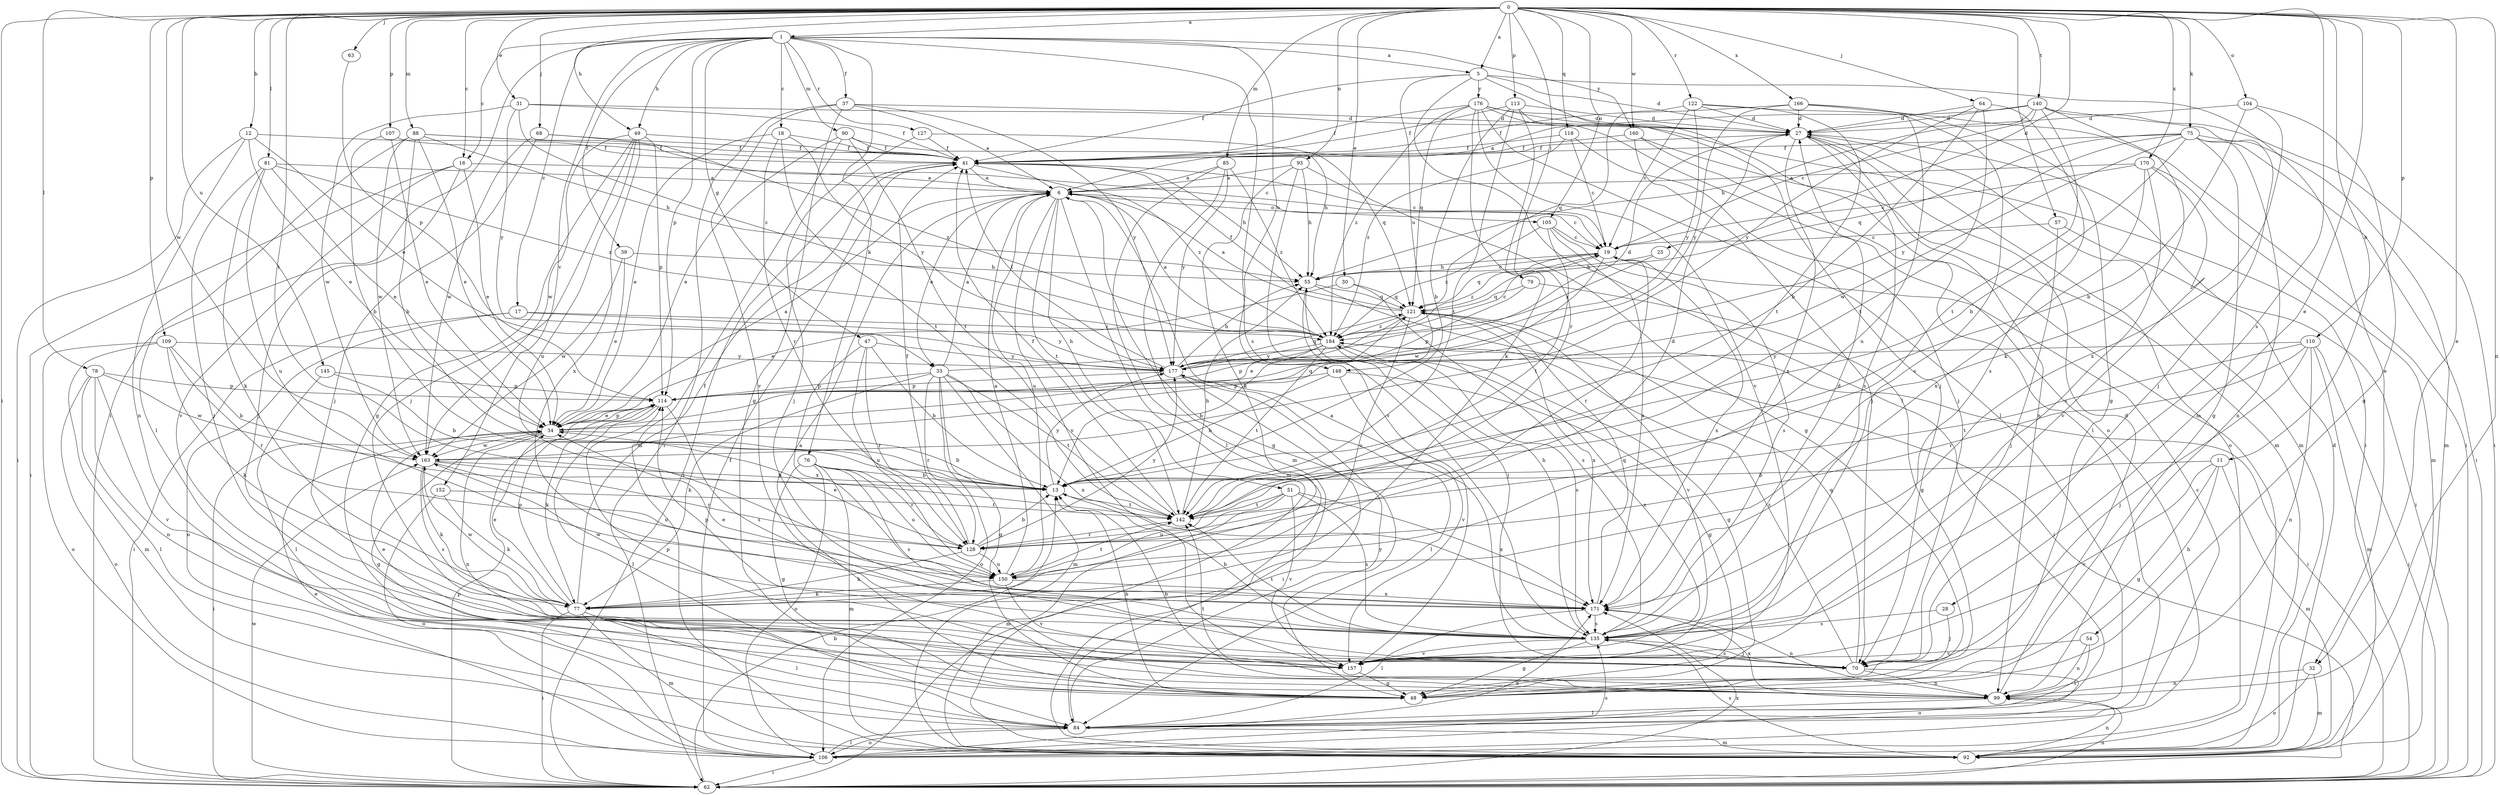 strict digraph  {
0;
1;
5;
6;
11;
12;
13;
16;
17;
18;
19;
25;
27;
28;
30;
31;
32;
33;
34;
37;
39;
41;
47;
48;
49;
51;
54;
55;
57;
62;
63;
64;
68;
70;
75;
76;
77;
78;
79;
81;
84;
85;
88;
90;
92;
93;
99;
104;
105;
106;
107;
109;
110;
113;
114;
118;
121;
122;
127;
128;
135;
140;
142;
145;
148;
150;
152;
157;
160;
163;
166;
170;
171;
176;
177;
184;
0 -> 1  [label=a];
0 -> 5  [label=a];
0 -> 11  [label=b];
0 -> 12  [label=b];
0 -> 16  [label=c];
0 -> 25  [label=d];
0 -> 28  [label=e];
0 -> 30  [label=e];
0 -> 31  [label=e];
0 -> 32  [label=e];
0 -> 49  [label=h];
0 -> 57  [label=i];
0 -> 62  [label=i];
0 -> 63  [label=j];
0 -> 64  [label=j];
0 -> 68  [label=j];
0 -> 75  [label=k];
0 -> 78  [label=l];
0 -> 79  [label=l];
0 -> 81  [label=l];
0 -> 85  [label=m];
0 -> 88  [label=m];
0 -> 93  [label=n];
0 -> 99  [label=n];
0 -> 104  [label=o];
0 -> 105  [label=o];
0 -> 107  [label=p];
0 -> 109  [label=p];
0 -> 110  [label=p];
0 -> 113  [label=p];
0 -> 118  [label=q];
0 -> 122  [label=r];
0 -> 135  [label=s];
0 -> 140  [label=t];
0 -> 142  [label=t];
0 -> 145  [label=u];
0 -> 160  [label=w];
0 -> 163  [label=w];
0 -> 166  [label=x];
0 -> 170  [label=x];
1 -> 5  [label=a];
1 -> 16  [label=c];
1 -> 17  [label=c];
1 -> 18  [label=c];
1 -> 37  [label=f];
1 -> 39  [label=f];
1 -> 47  [label=g];
1 -> 49  [label=h];
1 -> 62  [label=i];
1 -> 76  [label=k];
1 -> 90  [label=m];
1 -> 114  [label=p];
1 -> 127  [label=r];
1 -> 135  [label=s];
1 -> 148  [label=u];
1 -> 152  [label=v];
1 -> 160  [label=y];
5 -> 27  [label=d];
5 -> 32  [label=e];
5 -> 41  [label=f];
5 -> 84  [label=l];
5 -> 92  [label=m];
5 -> 148  [label=u];
5 -> 176  [label=y];
6 -> 19  [label=c];
6 -> 33  [label=e];
6 -> 48  [label=g];
6 -> 51  [label=h];
6 -> 92  [label=m];
6 -> 105  [label=o];
6 -> 142  [label=t];
6 -> 150  [label=u];
6 -> 157  [label=v];
11 -> 13  [label=b];
11 -> 48  [label=g];
11 -> 54  [label=h];
11 -> 92  [label=m];
11 -> 157  [label=v];
12 -> 33  [label=e];
12 -> 34  [label=e];
12 -> 41  [label=f];
12 -> 62  [label=i];
12 -> 99  [label=n];
13 -> 142  [label=t];
13 -> 177  [label=y];
16 -> 6  [label=a];
16 -> 34  [label=e];
16 -> 62  [label=i];
16 -> 70  [label=j];
16 -> 157  [label=v];
17 -> 62  [label=i];
17 -> 106  [label=o];
17 -> 177  [label=y];
17 -> 184  [label=z];
18 -> 34  [label=e];
18 -> 41  [label=f];
18 -> 128  [label=r];
18 -> 142  [label=t];
18 -> 177  [label=y];
19 -> 55  [label=h];
19 -> 121  [label=q];
19 -> 128  [label=r];
19 -> 163  [label=w];
19 -> 171  [label=x];
19 -> 184  [label=z];
25 -> 55  [label=h];
25 -> 184  [label=z];
27 -> 41  [label=f];
27 -> 92  [label=m];
27 -> 99  [label=n];
27 -> 106  [label=o];
27 -> 135  [label=s];
27 -> 171  [label=x];
28 -> 70  [label=j];
28 -> 135  [label=s];
30 -> 34  [label=e];
30 -> 121  [label=q];
30 -> 135  [label=s];
31 -> 27  [label=d];
31 -> 41  [label=f];
31 -> 163  [label=w];
31 -> 177  [label=y];
31 -> 184  [label=z];
32 -> 92  [label=m];
32 -> 99  [label=n];
32 -> 106  [label=o];
33 -> 6  [label=a];
33 -> 27  [label=d];
33 -> 48  [label=g];
33 -> 77  [label=k];
33 -> 92  [label=m];
33 -> 106  [label=o];
33 -> 114  [label=p];
33 -> 128  [label=r];
33 -> 142  [label=t];
33 -> 171  [label=x];
34 -> 6  [label=a];
34 -> 13  [label=b];
34 -> 48  [label=g];
34 -> 62  [label=i];
34 -> 99  [label=n];
34 -> 114  [label=p];
34 -> 121  [label=q];
34 -> 163  [label=w];
37 -> 6  [label=a];
37 -> 27  [label=d];
37 -> 48  [label=g];
37 -> 62  [label=i];
37 -> 157  [label=v];
37 -> 177  [label=y];
39 -> 34  [label=e];
39 -> 55  [label=h];
39 -> 163  [label=w];
41 -> 6  [label=a];
41 -> 19  [label=c];
41 -> 55  [label=h];
41 -> 62  [label=i];
41 -> 184  [label=z];
47 -> 13  [label=b];
47 -> 128  [label=r];
47 -> 150  [label=u];
47 -> 171  [label=x];
47 -> 177  [label=y];
48 -> 6  [label=a];
48 -> 13  [label=b];
49 -> 41  [label=f];
49 -> 48  [label=g];
49 -> 70  [label=j];
49 -> 114  [label=p];
49 -> 150  [label=u];
49 -> 163  [label=w];
49 -> 171  [label=x];
51 -> 92  [label=m];
51 -> 135  [label=s];
51 -> 142  [label=t];
51 -> 150  [label=u];
51 -> 157  [label=v];
51 -> 171  [label=x];
54 -> 84  [label=l];
54 -> 99  [label=n];
54 -> 157  [label=v];
55 -> 19  [label=c];
55 -> 62  [label=i];
55 -> 70  [label=j];
55 -> 121  [label=q];
57 -> 19  [label=c];
57 -> 62  [label=i];
57 -> 70  [label=j];
62 -> 13  [label=b];
62 -> 99  [label=n];
62 -> 114  [label=p];
62 -> 163  [label=w];
62 -> 171  [label=x];
63 -> 114  [label=p];
64 -> 13  [label=b];
64 -> 27  [label=d];
64 -> 135  [label=s];
64 -> 142  [label=t];
64 -> 177  [label=y];
68 -> 41  [label=f];
68 -> 70  [label=j];
68 -> 163  [label=w];
68 -> 184  [label=z];
70 -> 99  [label=n];
70 -> 106  [label=o];
70 -> 121  [label=q];
70 -> 135  [label=s];
70 -> 184  [label=z];
75 -> 13  [label=b];
75 -> 41  [label=f];
75 -> 48  [label=g];
75 -> 62  [label=i];
75 -> 92  [label=m];
75 -> 99  [label=n];
75 -> 121  [label=q];
75 -> 163  [label=w];
75 -> 177  [label=y];
76 -> 13  [label=b];
76 -> 48  [label=g];
76 -> 92  [label=m];
76 -> 106  [label=o];
76 -> 128  [label=r];
76 -> 135  [label=s];
76 -> 150  [label=u];
77 -> 34  [label=e];
77 -> 41  [label=f];
77 -> 62  [label=i];
77 -> 84  [label=l];
77 -> 92  [label=m];
77 -> 114  [label=p];
77 -> 163  [label=w];
78 -> 84  [label=l];
78 -> 99  [label=n];
78 -> 106  [label=o];
78 -> 114  [label=p];
78 -> 157  [label=v];
78 -> 163  [label=w];
79 -> 48  [label=g];
79 -> 114  [label=p];
79 -> 121  [label=q];
81 -> 6  [label=a];
81 -> 34  [label=e];
81 -> 70  [label=j];
81 -> 77  [label=k];
81 -> 150  [label=u];
81 -> 184  [label=z];
84 -> 19  [label=c];
84 -> 92  [label=m];
84 -> 106  [label=o];
84 -> 177  [label=y];
85 -> 6  [label=a];
85 -> 84  [label=l];
85 -> 92  [label=m];
85 -> 177  [label=y];
85 -> 184  [label=z];
88 -> 13  [label=b];
88 -> 19  [label=c];
88 -> 34  [label=e];
88 -> 41  [label=f];
88 -> 55  [label=h];
88 -> 84  [label=l];
88 -> 163  [label=w];
90 -> 34  [label=e];
90 -> 41  [label=f];
90 -> 55  [label=h];
90 -> 92  [label=m];
90 -> 142  [label=t];
92 -> 27  [label=d];
92 -> 99  [label=n];
92 -> 135  [label=s];
93 -> 6  [label=a];
93 -> 48  [label=g];
93 -> 55  [label=h];
93 -> 77  [label=k];
93 -> 157  [label=v];
99 -> 13  [label=b];
99 -> 27  [label=d];
99 -> 84  [label=l];
99 -> 114  [label=p];
99 -> 142  [label=t];
99 -> 171  [label=x];
104 -> 13  [label=b];
104 -> 27  [label=d];
104 -> 48  [label=g];
104 -> 171  [label=x];
105 -> 19  [label=c];
105 -> 135  [label=s];
105 -> 142  [label=t];
105 -> 171  [label=x];
105 -> 184  [label=z];
106 -> 34  [label=e];
106 -> 41  [label=f];
106 -> 62  [label=i];
106 -> 84  [label=l];
106 -> 135  [label=s];
106 -> 171  [label=x];
107 -> 13  [label=b];
107 -> 34  [label=e];
107 -> 41  [label=f];
109 -> 13  [label=b];
109 -> 77  [label=k];
109 -> 92  [label=m];
109 -> 106  [label=o];
109 -> 128  [label=r];
109 -> 177  [label=y];
110 -> 62  [label=i];
110 -> 70  [label=j];
110 -> 92  [label=m];
110 -> 99  [label=n];
110 -> 128  [label=r];
110 -> 142  [label=t];
110 -> 177  [label=y];
113 -> 13  [label=b];
113 -> 27  [label=d];
113 -> 41  [label=f];
113 -> 70  [label=j];
113 -> 128  [label=r];
113 -> 142  [label=t];
114 -> 34  [label=e];
114 -> 77  [label=k];
114 -> 84  [label=l];
114 -> 135  [label=s];
118 -> 19  [label=c];
118 -> 41  [label=f];
118 -> 70  [label=j];
118 -> 184  [label=z];
121 -> 6  [label=a];
121 -> 34  [label=e];
121 -> 41  [label=f];
121 -> 150  [label=u];
121 -> 157  [label=v];
121 -> 171  [label=x];
121 -> 184  [label=z];
122 -> 19  [label=c];
122 -> 27  [label=d];
122 -> 121  [label=q];
122 -> 135  [label=s];
122 -> 142  [label=t];
122 -> 177  [label=y];
127 -> 41  [label=f];
127 -> 70  [label=j];
127 -> 121  [label=q];
128 -> 13  [label=b];
128 -> 27  [label=d];
128 -> 34  [label=e];
128 -> 41  [label=f];
128 -> 77  [label=k];
128 -> 150  [label=u];
128 -> 177  [label=y];
135 -> 6  [label=a];
135 -> 13  [label=b];
135 -> 27  [label=d];
135 -> 48  [label=g];
135 -> 55  [label=h];
135 -> 70  [label=j];
135 -> 114  [label=p];
135 -> 142  [label=t];
135 -> 157  [label=v];
140 -> 6  [label=a];
140 -> 19  [label=c];
140 -> 27  [label=d];
140 -> 55  [label=h];
140 -> 62  [label=i];
140 -> 70  [label=j];
140 -> 77  [label=k];
140 -> 142  [label=t];
142 -> 41  [label=f];
142 -> 55  [label=h];
142 -> 128  [label=r];
145 -> 13  [label=b];
145 -> 84  [label=l];
145 -> 114  [label=p];
148 -> 13  [label=b];
148 -> 48  [label=g];
148 -> 114  [label=p];
148 -> 157  [label=v];
150 -> 6  [label=a];
150 -> 77  [label=k];
150 -> 142  [label=t];
150 -> 157  [label=v];
150 -> 171  [label=x];
152 -> 77  [label=k];
152 -> 106  [label=o];
152 -> 142  [label=t];
157 -> 34  [label=e];
157 -> 48  [label=g];
157 -> 184  [label=z];
160 -> 41  [label=f];
160 -> 70  [label=j];
160 -> 84  [label=l];
160 -> 92  [label=m];
163 -> 13  [label=b];
163 -> 77  [label=k];
163 -> 128  [label=r];
163 -> 135  [label=s];
163 -> 150  [label=u];
166 -> 27  [label=d];
166 -> 41  [label=f];
166 -> 48  [label=g];
166 -> 62  [label=i];
166 -> 150  [label=u];
166 -> 177  [label=y];
170 -> 6  [label=a];
170 -> 19  [label=c];
170 -> 92  [label=m];
170 -> 135  [label=s];
170 -> 157  [label=v];
170 -> 171  [label=x];
171 -> 34  [label=e];
171 -> 84  [label=l];
171 -> 99  [label=n];
171 -> 121  [label=q];
171 -> 135  [label=s];
171 -> 163  [label=w];
176 -> 27  [label=d];
176 -> 41  [label=f];
176 -> 62  [label=i];
176 -> 77  [label=k];
176 -> 84  [label=l];
176 -> 106  [label=o];
176 -> 121  [label=q];
176 -> 157  [label=v];
176 -> 184  [label=z];
177 -> 41  [label=f];
177 -> 55  [label=h];
177 -> 62  [label=i];
177 -> 84  [label=l];
177 -> 114  [label=p];
177 -> 121  [label=q];
184 -> 6  [label=a];
184 -> 13  [label=b];
184 -> 19  [label=c];
184 -> 48  [label=g];
184 -> 62  [label=i];
184 -> 114  [label=p];
184 -> 135  [label=s];
184 -> 142  [label=t];
184 -> 177  [label=y];
}
